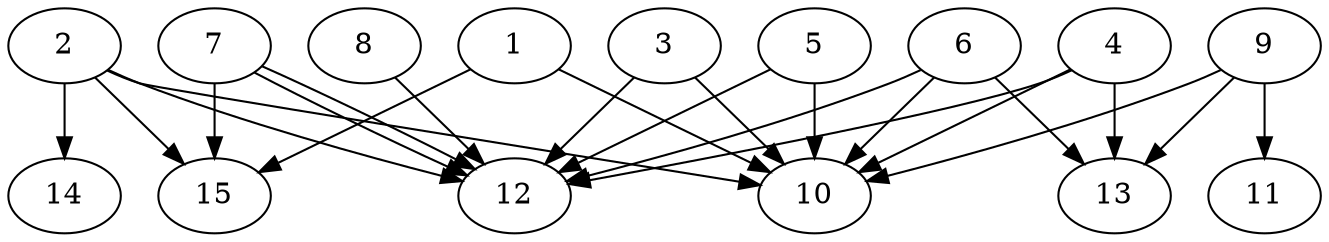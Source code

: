 // DAG automatically generated by daggen at Thu Oct  3 13:59:26 2019
// ./daggen --dot -n 15 --ccr 0.5 --fat 0.9 --regular 0.7 --density 0.9 --mindata 5242880 --maxdata 52428800 
digraph G {
  1 [size="59236352", alpha="0.19", expect_size="29618176"] 
  1 -> 10 [size ="29618176"]
  1 -> 15 [size ="29618176"]
  2 [size="51562496", alpha="0.07", expect_size="25781248"] 
  2 -> 10 [size ="25781248"]
  2 -> 12 [size ="25781248"]
  2 -> 14 [size ="25781248"]
  2 -> 15 [size ="25781248"]
  3 [size="38647808", alpha="0.02", expect_size="19323904"] 
  3 -> 10 [size ="19323904"]
  3 -> 12 [size ="19323904"]
  4 [size="21393408", alpha="0.06", expect_size="10696704"] 
  4 -> 10 [size ="10696704"]
  4 -> 12 [size ="10696704"]
  4 -> 13 [size ="10696704"]
  5 [size="83353600", alpha="0.06", expect_size="41676800"] 
  5 -> 10 [size ="41676800"]
  5 -> 12 [size ="41676800"]
  6 [size="54208512", alpha="0.08", expect_size="27104256"] 
  6 -> 10 [size ="27104256"]
  6 -> 12 [size ="27104256"]
  6 -> 13 [size ="27104256"]
  7 [size="38268928", alpha="0.10", expect_size="19134464"] 
  7 -> 12 [size ="19134464"]
  7 -> 12 [size ="19134464"]
  7 -> 15 [size ="19134464"]
  8 [size="90441728", alpha="0.06", expect_size="45220864"] 
  8 -> 12 [size ="45220864"]
  9 [size="34029568", alpha="0.06", expect_size="17014784"] 
  9 -> 10 [size ="17014784"]
  9 -> 11 [size ="17014784"]
  9 -> 13 [size ="17014784"]
  10 [size="42958848", alpha="0.13", expect_size="21479424"] 
  11 [size="82321408", alpha="0.14", expect_size="41160704"] 
  12 [size="79054848", alpha="0.06", expect_size="39527424"] 
  13 [size="15980544", alpha="0.13", expect_size="7990272"] 
  14 [size="24543232", alpha="0.16", expect_size="12271616"] 
  15 [size="53948416", alpha="0.13", expect_size="26974208"] 
}
